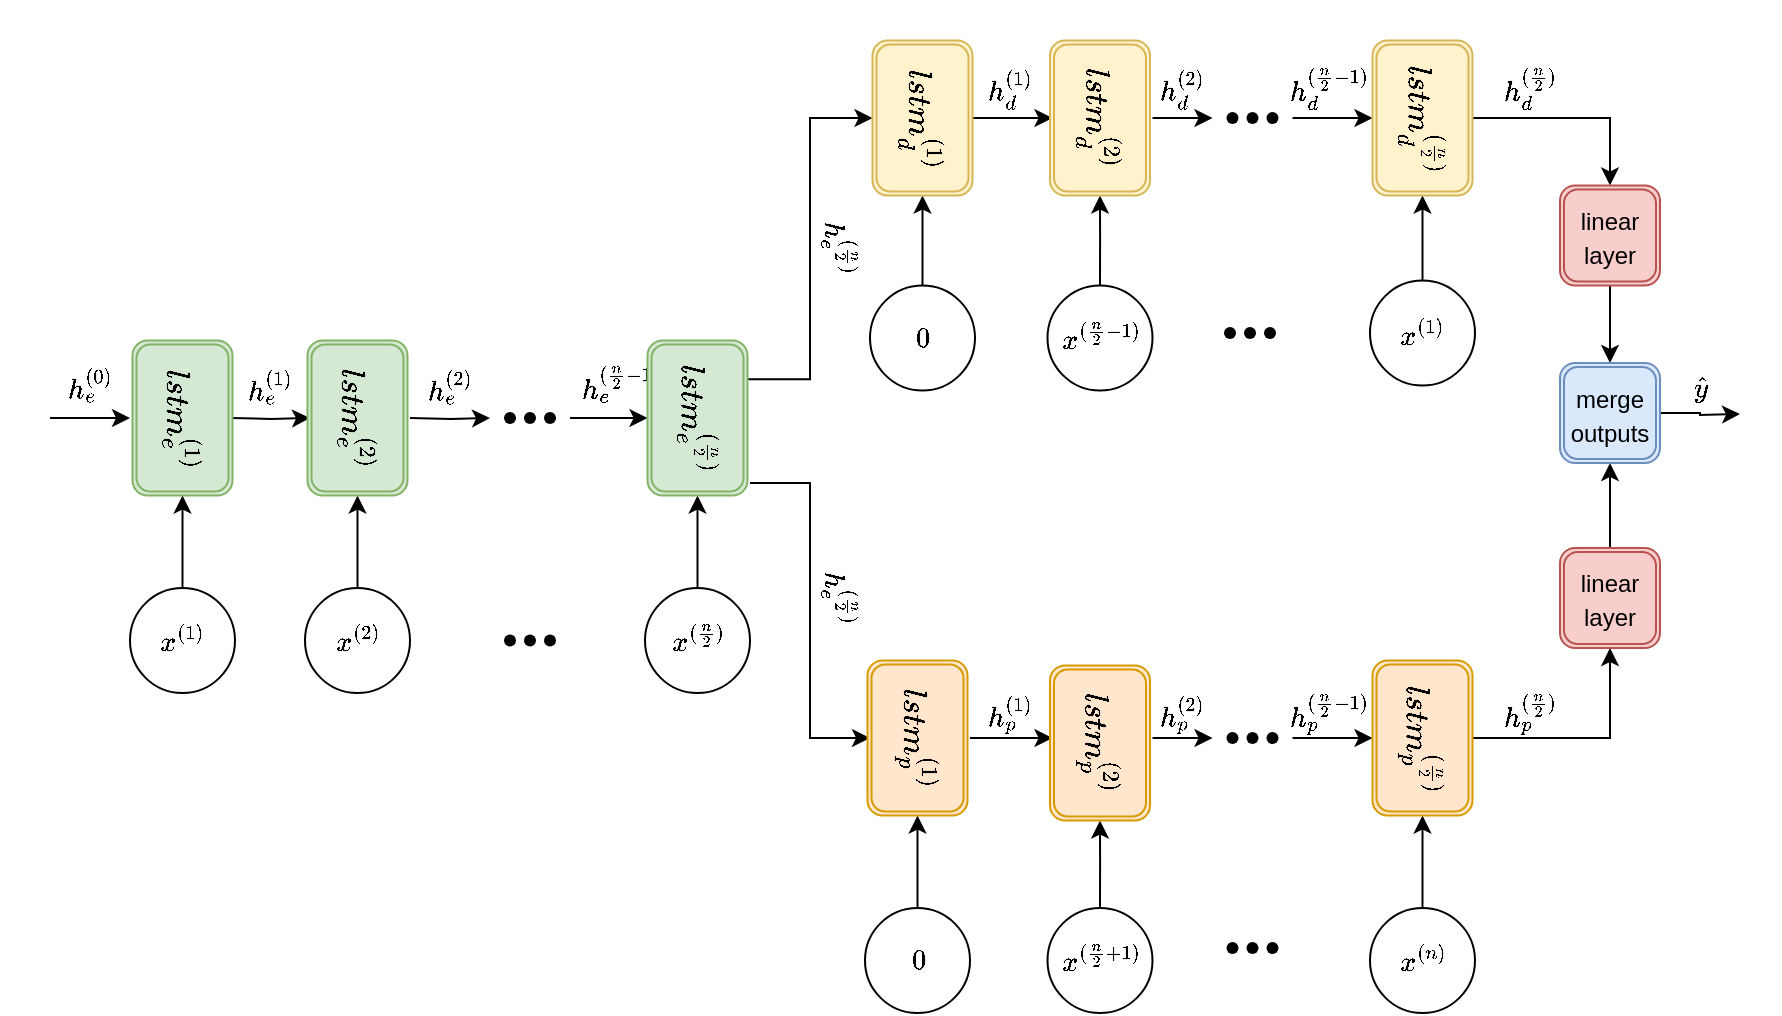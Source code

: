<mxfile version="15.8.7" type="device"><diagram id="zjCFJSom0btIpt2WAiWV" name="Page-1"><mxGraphModel dx="1663" dy="1032" grid="1" gridSize="10" guides="1" tooltips="1" connect="1" arrows="1" fold="1" page="1" pageScale="1" pageWidth="850" pageHeight="1100" math="1" shadow="0"><root><mxCell id="0"/><mxCell id="1" parent="0"/><mxCell id="WZ0lUdV46RaZVfiKzXgx-5" style="edgeStyle=orthogonalEdgeStyle;rounded=0;orthogonalLoop=1;jettySize=auto;html=1;entryX=0;entryY=0.5;entryDx=0;entryDy=0;" parent="1" edge="1"><mxGeometry relative="1" as="geometry"><mxPoint x="125" y="225" as="sourcePoint"/><mxPoint x="165" y="225" as="targetPoint"/></mxGeometry></mxCell><mxCell id="WZ0lUdV46RaZVfiKzXgx-9" style="edgeStyle=orthogonalEdgeStyle;rounded=0;orthogonalLoop=1;jettySize=auto;html=1;" parent="1" edge="1"><mxGeometry relative="1" as="geometry"><mxPoint x="255" y="225" as="targetPoint"/><mxPoint x="215" y="225" as="sourcePoint"/></mxGeometry></mxCell><mxCell id="WZ0lUdV46RaZVfiKzXgx-35" style="edgeStyle=orthogonalEdgeStyle;rounded=0;orthogonalLoop=1;jettySize=auto;html=1;exitX=1;exitY=0.75;exitDx=0;exitDy=0;entryX=0;entryY=0.5;entryDx=0;entryDy=0;" parent="1" edge="1"><mxGeometry relative="1" as="geometry"><Array as="points"><mxPoint x="415" y="258"/><mxPoint x="415" y="385"/></Array><mxPoint x="385" y="257.5" as="sourcePoint"/><mxPoint x="445" y="385" as="targetPoint"/></mxGeometry></mxCell><mxCell id="WZ0lUdV46RaZVfiKzXgx-16" style="edgeStyle=orthogonalEdgeStyle;rounded=0;orthogonalLoop=1;jettySize=auto;html=1;entryX=0;entryY=0.5;entryDx=0;entryDy=0;" parent="1" edge="1"><mxGeometry relative="1" as="geometry"><mxPoint x="495" y="75" as="sourcePoint"/><mxPoint x="536.25" y="75" as="targetPoint"/></mxGeometry></mxCell><mxCell id="WZ0lUdV46RaZVfiKzXgx-18" style="edgeStyle=orthogonalEdgeStyle;rounded=0;orthogonalLoop=1;jettySize=auto;html=1;" parent="1" edge="1"><mxGeometry relative="1" as="geometry"><mxPoint x="616.25" y="75" as="targetPoint"/><mxPoint x="586.25" y="75.0" as="sourcePoint"/></mxGeometry></mxCell><mxCell id="WZ0lUdV46RaZVfiKzXgx-21" value="" style="shape=waypoint;sketch=0;fillStyle=solid;size=6;pointerEvents=1;points=[];fillColor=none;resizable=0;rotatable=0;perimeter=centerPerimeter;snapToPoint=1;" parent="1" vertex="1"><mxGeometry x="616.25" y="55" width="40" height="40" as="geometry"/></mxCell><mxCell id="WZ0lUdV46RaZVfiKzXgx-22" value="" style="shape=waypoint;sketch=0;fillStyle=solid;size=6;pointerEvents=1;points=[];fillColor=none;resizable=0;rotatable=0;perimeter=centerPerimeter;snapToPoint=1;" parent="1" vertex="1"><mxGeometry x="606.25" y="55" width="40" height="40" as="geometry"/></mxCell><mxCell id="WZ0lUdV46RaZVfiKzXgx-23" value="" style="shape=waypoint;sketch=0;fillStyle=solid;size=6;pointerEvents=1;points=[];fillColor=none;resizable=0;rotatable=0;perimeter=centerPerimeter;snapToPoint=1;" parent="1" vertex="1"><mxGeometry x="626.25" y="55" width="40" height="40" as="geometry"/></mxCell><mxCell id="WZ0lUdV46RaZVfiKzXgx-24" value="" style="endArrow=classic;html=1;rounded=0;entryX=0;entryY=0.5;entryDx=0;entryDy=0;" parent="1" edge="1"><mxGeometry width="50" height="50" relative="1" as="geometry"><mxPoint x="656.25" y="75" as="sourcePoint"/><mxPoint x="696.25" y="75" as="targetPoint"/></mxGeometry></mxCell><mxCell id="WZ0lUdV46RaZVfiKzXgx-25" style="edgeStyle=orthogonalEdgeStyle;rounded=0;orthogonalLoop=1;jettySize=auto;html=1;entryX=0;entryY=0.5;entryDx=0;entryDy=0;" parent="1" edge="1"><mxGeometry relative="1" as="geometry"><mxPoint x="495" y="385" as="sourcePoint"/><mxPoint x="536.25" y="385" as="targetPoint"/></mxGeometry></mxCell><mxCell id="WZ0lUdV46RaZVfiKzXgx-27" style="edgeStyle=orthogonalEdgeStyle;rounded=0;orthogonalLoop=1;jettySize=auto;html=1;" parent="1" edge="1"><mxGeometry relative="1" as="geometry"><mxPoint x="616.25" y="385" as="targetPoint"/><mxPoint x="586.25" y="385.0" as="sourcePoint"/></mxGeometry></mxCell><mxCell id="WZ0lUdV46RaZVfiKzXgx-33" value="" style="endArrow=classic;html=1;rounded=0;entryX=0;entryY=0.5;entryDx=0;entryDy=0;" parent="1" edge="1"><mxGeometry width="50" height="50" relative="1" as="geometry"><mxPoint x="656.25" y="385" as="sourcePoint"/><mxPoint x="696.25" y="385" as="targetPoint"/></mxGeometry></mxCell><mxCell id="WZ0lUdV46RaZVfiKzXgx-39" value="" style="shape=waypoint;sketch=0;fillStyle=solid;size=6;pointerEvents=1;points=[];fillColor=none;resizable=0;rotatable=0;perimeter=centerPerimeter;snapToPoint=1;" parent="1" vertex="1"><mxGeometry x="616.25" y="365" width="40" height="40" as="geometry"/></mxCell><mxCell id="WZ0lUdV46RaZVfiKzXgx-40" value="" style="shape=waypoint;sketch=0;fillStyle=solid;size=6;pointerEvents=1;points=[];fillColor=none;resizable=0;rotatable=0;perimeter=centerPerimeter;snapToPoint=1;" parent="1" vertex="1"><mxGeometry x="606.25" y="365" width="40" height="40" as="geometry"/></mxCell><mxCell id="WZ0lUdV46RaZVfiKzXgx-41" value="" style="shape=waypoint;sketch=0;fillStyle=solid;size=6;pointerEvents=1;points=[];fillColor=none;resizable=0;rotatable=0;perimeter=centerPerimeter;snapToPoint=1;" parent="1" vertex="1"><mxGeometry x="626.25" y="365" width="40" height="40" as="geometry"/></mxCell><mxCell id="WZ0lUdV46RaZVfiKzXgx-42" value="" style="shape=waypoint;sketch=0;fillStyle=solid;size=6;pointerEvents=1;points=[];fillColor=none;resizable=0;rotatable=0;perimeter=centerPerimeter;snapToPoint=1;" parent="1" vertex="1"><mxGeometry x="255" y="205" width="40" height="40" as="geometry"/></mxCell><mxCell id="WZ0lUdV46RaZVfiKzXgx-43" value="" style="shape=waypoint;sketch=0;fillStyle=solid;size=6;pointerEvents=1;points=[];fillColor=none;resizable=0;rotatable=0;perimeter=centerPerimeter;snapToPoint=1;" parent="1" vertex="1"><mxGeometry x="245" y="205" width="40" height="40" as="geometry"/></mxCell><mxCell id="WZ0lUdV46RaZVfiKzXgx-44" value="" style="shape=waypoint;sketch=0;fillStyle=solid;size=6;pointerEvents=1;points=[];fillColor=none;resizable=0;rotatable=0;perimeter=centerPerimeter;snapToPoint=1;" parent="1" vertex="1"><mxGeometry x="265" y="205" width="40" height="40" as="geometry"/></mxCell><mxCell id="WZ0lUdV46RaZVfiKzXgx-49" value="" style="endArrow=classic;html=1;rounded=0;entryX=0.5;entryY=1;entryDx=0;entryDy=0;" parent="1" target="ZE0gQg2M1PF35yXWT0rS-3" edge="1"><mxGeometry width="50" height="50" relative="1" as="geometry"><mxPoint x="295" y="225" as="sourcePoint"/><mxPoint x="335" y="225" as="targetPoint"/></mxGeometry></mxCell><mxCell id="WZ0lUdV46RaZVfiKzXgx-50" value="" style="endArrow=classic;html=1;rounded=0;entryX=0;entryY=0.5;entryDx=0;entryDy=0;" parent="1" edge="1"><mxGeometry width="50" height="50" relative="1" as="geometry"><mxPoint x="35" y="225" as="sourcePoint"/><mxPoint x="75" y="225" as="targetPoint"/></mxGeometry></mxCell><mxCell id="WZ0lUdV46RaZVfiKzXgx-51" value="$$h_e^{(0)}$$" style="text;html=1;align=center;verticalAlign=middle;resizable=0;points=[];autosize=1;strokeColor=none;fillColor=none;" parent="1" vertex="1"><mxGeometry x="10" y="198.75" width="90" height="20" as="geometry"/></mxCell><mxCell id="WZ0lUdV46RaZVfiKzXgx-71" value="" style="shape=waypoint;sketch=0;fillStyle=solid;size=6;pointerEvents=1;points=[];fillColor=none;resizable=0;rotatable=0;perimeter=centerPerimeter;snapToPoint=1;" parent="1" vertex="1"><mxGeometry x="615" y="162.5" width="40" height="40" as="geometry"/></mxCell><mxCell id="WZ0lUdV46RaZVfiKzXgx-72" value="" style="shape=waypoint;sketch=0;fillStyle=solid;size=6;pointerEvents=1;points=[];fillColor=none;resizable=0;rotatable=0;perimeter=centerPerimeter;snapToPoint=1;" parent="1" vertex="1"><mxGeometry x="605" y="162.5" width="40" height="40" as="geometry"/></mxCell><mxCell id="WZ0lUdV46RaZVfiKzXgx-73" value="" style="shape=waypoint;sketch=0;fillStyle=solid;size=6;pointerEvents=1;points=[];fillColor=none;resizable=0;rotatable=0;perimeter=centerPerimeter;snapToPoint=1;" parent="1" vertex="1"><mxGeometry x="625" y="162.5" width="40" height="40" as="geometry"/></mxCell><mxCell id="WZ0lUdV46RaZVfiKzXgx-74" value="" style="shape=waypoint;sketch=0;fillStyle=solid;size=6;pointerEvents=1;points=[];fillColor=none;resizable=0;rotatable=0;perimeter=centerPerimeter;snapToPoint=1;" parent="1" vertex="1"><mxGeometry x="616.25" y="470" width="40" height="40" as="geometry"/></mxCell><mxCell id="WZ0lUdV46RaZVfiKzXgx-75" value="" style="shape=waypoint;sketch=0;fillStyle=solid;size=6;pointerEvents=1;points=[];fillColor=none;resizable=0;rotatable=0;perimeter=centerPerimeter;snapToPoint=1;" parent="1" vertex="1"><mxGeometry x="606.25" y="470" width="40" height="40" as="geometry"/></mxCell><mxCell id="WZ0lUdV46RaZVfiKzXgx-76" value="" style="shape=waypoint;sketch=0;fillStyle=solid;size=6;pointerEvents=1;points=[];fillColor=none;resizable=0;rotatable=0;perimeter=centerPerimeter;snapToPoint=1;" parent="1" vertex="1"><mxGeometry x="626.25" y="470" width="40" height="40" as="geometry"/></mxCell><mxCell id="WZ0lUdV46RaZVfiKzXgx-77" value="" style="shape=waypoint;sketch=0;fillStyle=solid;size=6;pointerEvents=1;points=[];fillColor=none;resizable=0;rotatable=0;perimeter=centerPerimeter;snapToPoint=1;" parent="1" vertex="1"><mxGeometry x="255" y="316.25" width="40" height="40" as="geometry"/></mxCell><mxCell id="WZ0lUdV46RaZVfiKzXgx-78" value="" style="shape=waypoint;sketch=0;fillStyle=solid;size=6;pointerEvents=1;points=[];fillColor=none;resizable=0;rotatable=0;perimeter=centerPerimeter;snapToPoint=1;" parent="1" vertex="1"><mxGeometry x="245" y="316.25" width="40" height="40" as="geometry"/></mxCell><mxCell id="WZ0lUdV46RaZVfiKzXgx-79" value="" style="shape=waypoint;sketch=0;fillStyle=solid;size=6;pointerEvents=1;points=[];fillColor=none;resizable=0;rotatable=0;perimeter=centerPerimeter;snapToPoint=1;" parent="1" vertex="1"><mxGeometry x="265" y="316.25" width="40" height="40" as="geometry"/></mxCell><mxCell id="WZ0lUdV46RaZVfiKzXgx-82" value="$$h_e^{(\frac{n}{2})}$$" style="text;html=1;align=center;verticalAlign=middle;resizable=0;points=[];autosize=1;strokeColor=none;fillColor=none;rotation=90;" parent="1" vertex="1"><mxGeometry x="360" y="130" width="140" height="20" as="geometry"/></mxCell><mxCell id="ZE0gQg2M1PF35yXWT0rS-12" style="edgeStyle=orthogonalEdgeStyle;rounded=0;orthogonalLoop=1;jettySize=auto;html=1;entryX=1;entryY=0.5;entryDx=0;entryDy=0;fontSize=13;strokeWidth=1;" edge="1" parent="1" source="WZ0lUdV46RaZVfiKzXgx-90" target="ZE0gQg2M1PF35yXWT0rS-9"><mxGeometry relative="1" as="geometry"/></mxCell><mxCell id="WZ0lUdV46RaZVfiKzXgx-90" value="$$x^{(\frac{n}{2}-1)}$$" style="ellipse;whiteSpace=wrap;html=1;aspect=fixed;" parent="1" vertex="1"><mxGeometry x="533.75" y="158.75" width="52.5" height="52.5" as="geometry"/></mxCell><mxCell id="ZE0gQg2M1PF35yXWT0rS-11" style="edgeStyle=orthogonalEdgeStyle;rounded=0;orthogonalLoop=1;jettySize=auto;html=1;entryX=1;entryY=0.5;entryDx=0;entryDy=0;fontSize=13;strokeWidth=1;" edge="1" parent="1" source="WZ0lUdV46RaZVfiKzXgx-91" target="ZE0gQg2M1PF35yXWT0rS-7"><mxGeometry relative="1" as="geometry"/></mxCell><mxCell id="WZ0lUdV46RaZVfiKzXgx-91" value="$$0$$" style="ellipse;whiteSpace=wrap;html=1;aspect=fixed;" parent="1" vertex="1"><mxGeometry x="445" y="158.75" width="52.5" height="52.5" as="geometry"/></mxCell><mxCell id="ZE0gQg2M1PF35yXWT0rS-17" style="edgeStyle=orthogonalEdgeStyle;rounded=0;orthogonalLoop=1;jettySize=auto;html=1;exitX=0.5;exitY=0;exitDx=0;exitDy=0;entryX=1;entryY=0.5;entryDx=0;entryDy=0;fontSize=14;strokeWidth=1;" edge="1" parent="1" source="WZ0lUdV46RaZVfiKzXgx-92" target="ZE0gQg2M1PF35yXWT0rS-14"><mxGeometry relative="1" as="geometry"/></mxCell><mxCell id="WZ0lUdV46RaZVfiKzXgx-92" value="$$0$$" style="ellipse;whiteSpace=wrap;html=1;aspect=fixed;" parent="1" vertex="1"><mxGeometry x="442.5" y="470" width="52.5" height="52.5" as="geometry"/></mxCell><mxCell id="ZE0gQg2M1PF35yXWT0rS-18" style="edgeStyle=orthogonalEdgeStyle;rounded=0;orthogonalLoop=1;jettySize=auto;html=1;entryX=1;entryY=0.5;entryDx=0;entryDy=0;fontSize=14;strokeWidth=1;" edge="1" parent="1" source="WZ0lUdV46RaZVfiKzXgx-94" target="ZE0gQg2M1PF35yXWT0rS-15"><mxGeometry relative="1" as="geometry"/></mxCell><mxCell id="WZ0lUdV46RaZVfiKzXgx-94" value="$$x^{(\frac{n}{2}+1)}$$" style="ellipse;whiteSpace=wrap;html=1;aspect=fixed;" parent="1" vertex="1"><mxGeometry x="533.75" y="470" width="52.5" height="52.5" as="geometry"/></mxCell><mxCell id="ZE0gQg2M1PF35yXWT0rS-13" style="edgeStyle=orthogonalEdgeStyle;rounded=0;orthogonalLoop=1;jettySize=auto;html=1;entryX=1;entryY=0.5;entryDx=0;entryDy=0;fontSize=13;strokeWidth=1;" edge="1" parent="1" source="WZ0lUdV46RaZVfiKzXgx-96" target="ZE0gQg2M1PF35yXWT0rS-10"><mxGeometry relative="1" as="geometry"/></mxCell><mxCell id="WZ0lUdV46RaZVfiKzXgx-96" value="$$x^{(1)}$$" style="ellipse;whiteSpace=wrap;html=1;aspect=fixed;" parent="1" vertex="1"><mxGeometry x="695" y="156.25" width="52.5" height="52.5" as="geometry"/></mxCell><mxCell id="ZE0gQg2M1PF35yXWT0rS-19" style="edgeStyle=orthogonalEdgeStyle;rounded=0;orthogonalLoop=1;jettySize=auto;html=1;entryX=1;entryY=0.5;entryDx=0;entryDy=0;fontSize=14;strokeWidth=1;" edge="1" parent="1" source="WZ0lUdV46RaZVfiKzXgx-98" target="ZE0gQg2M1PF35yXWT0rS-16"><mxGeometry relative="1" as="geometry"/></mxCell><mxCell id="WZ0lUdV46RaZVfiKzXgx-98" value="$$x^{(n)}$$" style="ellipse;whiteSpace=wrap;html=1;aspect=fixed;" parent="1" vertex="1"><mxGeometry x="695" y="470" width="52.5" height="52.5" as="geometry"/></mxCell><mxCell id="ZE0gQg2M1PF35yXWT0rS-6" style="edgeStyle=orthogonalEdgeStyle;rounded=0;orthogonalLoop=1;jettySize=auto;html=1;exitX=0.5;exitY=0;exitDx=0;exitDy=0;entryX=1;entryY=0.5;entryDx=0;entryDy=0;fontSize=13;strokeWidth=1;" edge="1" parent="1" source="WZ0lUdV46RaZVfiKzXgx-99" target="ZE0gQg2M1PF35yXWT0rS-1"><mxGeometry relative="1" as="geometry"/></mxCell><mxCell id="WZ0lUdV46RaZVfiKzXgx-99" value="$$x^{(1)}$$" style="ellipse;whiteSpace=wrap;html=1;aspect=fixed;fontStyle=0" parent="1" vertex="1"><mxGeometry x="75" y="310" width="52.5" height="52.5" as="geometry"/></mxCell><mxCell id="ZE0gQg2M1PF35yXWT0rS-5" style="edgeStyle=orthogonalEdgeStyle;rounded=0;orthogonalLoop=1;jettySize=auto;html=1;exitX=0.5;exitY=0;exitDx=0;exitDy=0;entryX=1;entryY=0.5;entryDx=0;entryDy=0;fontSize=13;strokeWidth=1;" edge="1" parent="1" source="WZ0lUdV46RaZVfiKzXgx-100" target="ZE0gQg2M1PF35yXWT0rS-2"><mxGeometry relative="1" as="geometry"/></mxCell><mxCell id="WZ0lUdV46RaZVfiKzXgx-100" value="$$x^{(2)}$$" style="ellipse;whiteSpace=wrap;html=1;aspect=fixed;" parent="1" vertex="1"><mxGeometry x="162.5" y="310" width="52.5" height="52.5" as="geometry"/></mxCell><mxCell id="ZE0gQg2M1PF35yXWT0rS-4" style="edgeStyle=orthogonalEdgeStyle;rounded=0;orthogonalLoop=1;jettySize=auto;html=1;exitX=0.5;exitY=0;exitDx=0;exitDy=0;entryX=1;entryY=0.5;entryDx=0;entryDy=0;fontSize=13;strokeWidth=1;" edge="1" parent="1" source="WZ0lUdV46RaZVfiKzXgx-101" target="ZE0gQg2M1PF35yXWT0rS-3"><mxGeometry relative="1" as="geometry"/></mxCell><mxCell id="WZ0lUdV46RaZVfiKzXgx-101" value="$$x^{(\frac{n}{2})}$$" style="ellipse;whiteSpace=wrap;html=1;aspect=fixed;" parent="1" vertex="1"><mxGeometry x="332.5" y="310" width="52.5" height="52.5" as="geometry"/></mxCell><mxCell id="WZ0lUdV46RaZVfiKzXgx-103" value="$$h_e^{(\frac{n}{2})}$$" style="text;html=1;align=center;verticalAlign=middle;resizable=0;points=[];autosize=1;strokeColor=none;fillColor=none;rotation=90;" parent="1" vertex="1"><mxGeometry x="360" y="305" width="140" height="20" as="geometry"/></mxCell><mxCell id="WZ0lUdV46RaZVfiKzXgx-104" value="$$h_e^{(1)}$$" style="text;html=1;align=center;verticalAlign=middle;resizable=0;points=[];autosize=1;strokeColor=none;fillColor=none;" parent="1" vertex="1"><mxGeometry x="100" y="200" width="90" height="20" as="geometry"/></mxCell><mxCell id="WZ0lUdV46RaZVfiKzXgx-105" value="$$h_e^{(2)}$$" style="text;html=1;align=center;verticalAlign=middle;resizable=0;points=[];autosize=1;strokeColor=none;fillColor=none;" parent="1" vertex="1"><mxGeometry x="190" y="200" width="90" height="20" as="geometry"/></mxCell><mxCell id="WZ0lUdV46RaZVfiKzXgx-106" value="$$h_e^{(\frac{n}{2}-1)}$$" style="text;html=1;align=center;verticalAlign=middle;resizable=0;points=[];autosize=1;strokeColor=none;fillColor=none;" parent="1" vertex="1"><mxGeometry x="245" y="197.5" width="150" height="20" as="geometry"/></mxCell><mxCell id="WZ0lUdV46RaZVfiKzXgx-107" value="$$h_d^{(1)}$$" style="text;html=1;align=center;verticalAlign=middle;resizable=0;points=[];autosize=1;strokeColor=none;fillColor=none;" parent="1" vertex="1"><mxGeometry x="470" y="50" width="90" height="20" as="geometry"/></mxCell><mxCell id="WZ0lUdV46RaZVfiKzXgx-108" value="$$h_d^{(2)}$$" style="text;html=1;align=center;verticalAlign=middle;resizable=0;points=[];autosize=1;strokeColor=none;fillColor=none;" parent="1" vertex="1"><mxGeometry x="556.25" y="50" width="90" height="20" as="geometry"/></mxCell><mxCell id="WZ0lUdV46RaZVfiKzXgx-109" value="$$h_d^{(\frac{n}{2}-1)}$$" style="text;html=1;align=center;verticalAlign=middle;resizable=0;points=[];autosize=1;strokeColor=none;fillColor=none;" parent="1" vertex="1"><mxGeometry x="598.75" y="50" width="150" height="20" as="geometry"/></mxCell><mxCell id="WZ0lUdV46RaZVfiKzXgx-110" value="$$h_p^{(1)}$$" style="text;html=1;align=center;verticalAlign=middle;resizable=0;points=[];autosize=1;strokeColor=none;fillColor=none;" parent="1" vertex="1"><mxGeometry x="470" y="362.5" width="90" height="20" as="geometry"/></mxCell><mxCell id="WZ0lUdV46RaZVfiKzXgx-111" value="$$h_p^{(2)}$$" style="text;html=1;align=center;verticalAlign=middle;resizable=0;points=[];autosize=1;strokeColor=none;fillColor=none;" parent="1" vertex="1"><mxGeometry x="556.25" y="362.5" width="90" height="20" as="geometry"/></mxCell><mxCell id="WZ0lUdV46RaZVfiKzXgx-112" value="$$h_p^{(\frac{n}{2}-1)}$$" style="text;html=1;align=center;verticalAlign=middle;resizable=0;points=[];autosize=1;strokeColor=none;fillColor=none;" parent="1" vertex="1"><mxGeometry x="598.75" y="362.5" width="150" height="20" as="geometry"/></mxCell><mxCell id="WZ0lUdV46RaZVfiKzXgx-113" value="$$h_d^{(\frac{n}{2})}$$" style="text;html=1;align=center;verticalAlign=middle;resizable=0;points=[];autosize=1;strokeColor=none;fillColor=none;" parent="1" vertex="1"><mxGeometry x="705" y="50" width="140" height="20" as="geometry"/></mxCell><mxCell id="WZ0lUdV46RaZVfiKzXgx-114" value="$$h_p^{(\frac{n}{2})}$$" style="text;html=1;align=center;verticalAlign=middle;resizable=0;points=[];autosize=1;strokeColor=none;fillColor=none;" parent="1" vertex="1"><mxGeometry x="705" y="362.5" width="140" height="20" as="geometry"/></mxCell><mxCell id="WZ0lUdV46RaZVfiKzXgx-122" value="$$\hat{y}$$" style="text;html=1;align=center;verticalAlign=middle;resizable=0;points=[];autosize=1;strokeColor=none;fillColor=none;" parent="1" vertex="1"><mxGeometry x="820" y="200" width="80" height="20" as="geometry"/></mxCell><mxCell id="ZE0gQg2M1PF35yXWT0rS-1" value="&lt;font style=&quot;font-size: 14px&quot;&gt;$$lstm_e^{(1)}$$&lt;/font&gt;" style="shape=ext;double=1;rounded=1;whiteSpace=wrap;html=1;strokeWidth=1;rotation=90;fillColor=#d5e8d4;strokeColor=#82b366;" vertex="1" parent="1"><mxGeometry x="62.5" y="200" width="77.5" height="50" as="geometry"/></mxCell><mxCell id="ZE0gQg2M1PF35yXWT0rS-2" value="&lt;font style=&quot;font-size: 14px&quot;&gt;$$lstm_e^{(2)}$$&lt;/font&gt;" style="shape=ext;double=1;rounded=1;whiteSpace=wrap;html=1;strokeWidth=1;rotation=90;fillColor=#d5e8d4;strokeColor=#82b366;" vertex="1" parent="1"><mxGeometry x="150" y="200" width="77.5" height="50" as="geometry"/></mxCell><mxCell id="ZE0gQg2M1PF35yXWT0rS-8" style="edgeStyle=orthogonalEdgeStyle;rounded=0;orthogonalLoop=1;jettySize=auto;html=1;exitX=0.25;exitY=0;exitDx=0;exitDy=0;entryX=0.5;entryY=1;entryDx=0;entryDy=0;fontSize=13;strokeWidth=1;" edge="1" parent="1" source="ZE0gQg2M1PF35yXWT0rS-3" target="ZE0gQg2M1PF35yXWT0rS-7"><mxGeometry relative="1" as="geometry"/></mxCell><mxCell id="ZE0gQg2M1PF35yXWT0rS-3" value="&lt;font style=&quot;font-size: 14px&quot;&gt;$$lstm_e^{(\frac{n}{2})}$$&lt;/font&gt;" style="shape=ext;double=1;rounded=1;whiteSpace=wrap;html=1;strokeWidth=1;rotation=90;fillColor=#d5e8d4;strokeColor=#82b366;" vertex="1" parent="1"><mxGeometry x="320" y="200" width="77.5" height="50" as="geometry"/></mxCell><mxCell id="ZE0gQg2M1PF35yXWT0rS-7" value="&lt;font style=&quot;font-size: 14px&quot;&gt;$$lstm_d^{(1)}$$&lt;/font&gt;" style="shape=ext;double=1;rounded=1;whiteSpace=wrap;html=1;strokeWidth=1;rotation=90;fillColor=#fff2cc;strokeColor=#d6b656;" vertex="1" parent="1"><mxGeometry x="432.5" y="50" width="77.5" height="50" as="geometry"/></mxCell><mxCell id="ZE0gQg2M1PF35yXWT0rS-9" value="&lt;font style=&quot;font-size: 14px&quot;&gt;$$lstm_d^{(2)}$$&lt;/font&gt;" style="shape=ext;double=1;rounded=1;whiteSpace=wrap;html=1;strokeWidth=1;rotation=90;fillColor=#fff2cc;strokeColor=#d6b656;" vertex="1" parent="1"><mxGeometry x="521.25" y="50" width="77.5" height="50" as="geometry"/></mxCell><mxCell id="ZE0gQg2M1PF35yXWT0rS-21" style="edgeStyle=orthogonalEdgeStyle;rounded=0;orthogonalLoop=1;jettySize=auto;html=1;entryX=0.5;entryY=0;entryDx=0;entryDy=0;fontSize=14;strokeWidth=1;" edge="1" parent="1" source="ZE0gQg2M1PF35yXWT0rS-10" target="ZE0gQg2M1PF35yXWT0rS-20"><mxGeometry relative="1" as="geometry"/></mxCell><mxCell id="ZE0gQg2M1PF35yXWT0rS-10" value="&lt;font style=&quot;font-size: 14px&quot;&gt;$$lstm_d^{(\frac{n}{2})}$$&lt;/font&gt;" style="shape=ext;double=1;rounded=1;whiteSpace=wrap;html=1;strokeWidth=1;rotation=90;fillColor=#fff2cc;strokeColor=#d6b656;" vertex="1" parent="1"><mxGeometry x="682.5" y="50" width="77.5" height="50" as="geometry"/></mxCell><mxCell id="ZE0gQg2M1PF35yXWT0rS-14" value="&lt;font style=&quot;font-size: 14px&quot;&gt;$$lstm_p^{(1)}$$&lt;/font&gt;" style="shape=ext;double=1;rounded=1;whiteSpace=wrap;html=1;strokeWidth=1;rotation=90;fillColor=#ffe6cc;strokeColor=#d79b00;" vertex="1" parent="1"><mxGeometry x="430" y="360" width="77.5" height="50" as="geometry"/></mxCell><mxCell id="ZE0gQg2M1PF35yXWT0rS-15" value="&lt;font style=&quot;font-size: 14px&quot;&gt;$$lstm_p^{(2)}$$&lt;/font&gt;" style="shape=ext;double=1;rounded=1;whiteSpace=wrap;html=1;strokeWidth=1;rotation=90;fillColor=#ffe6cc;strokeColor=#d79b00;" vertex="1" parent="1"><mxGeometry x="521.25" y="362.5" width="77.5" height="50" as="geometry"/></mxCell><mxCell id="ZE0gQg2M1PF35yXWT0rS-23" style="edgeStyle=orthogonalEdgeStyle;rounded=0;orthogonalLoop=1;jettySize=auto;html=1;entryX=0.5;entryY=1;entryDx=0;entryDy=0;fontSize=14;strokeWidth=1;" edge="1" parent="1" source="ZE0gQg2M1PF35yXWT0rS-16" target="ZE0gQg2M1PF35yXWT0rS-22"><mxGeometry relative="1" as="geometry"/></mxCell><mxCell id="ZE0gQg2M1PF35yXWT0rS-16" value="&lt;font style=&quot;font-size: 14px&quot;&gt;$$lstm_p^{(\frac{n}{2})}$$&lt;/font&gt;" style="shape=ext;double=1;rounded=1;whiteSpace=wrap;html=1;strokeWidth=1;rotation=90;fillColor=#ffe6cc;strokeColor=#d79b00;" vertex="1" parent="1"><mxGeometry x="682.5" y="360" width="77.5" height="50" as="geometry"/></mxCell><mxCell id="ZE0gQg2M1PF35yXWT0rS-25" style="edgeStyle=orthogonalEdgeStyle;rounded=0;orthogonalLoop=1;jettySize=auto;html=1;exitX=0.5;exitY=1;exitDx=0;exitDy=0;entryX=0.5;entryY=0;entryDx=0;entryDy=0;fontSize=14;strokeWidth=1;" edge="1" parent="1" source="ZE0gQg2M1PF35yXWT0rS-20" target="ZE0gQg2M1PF35yXWT0rS-24"><mxGeometry relative="1" as="geometry"/></mxCell><mxCell id="ZE0gQg2M1PF35yXWT0rS-20" value="&lt;font style=&quot;font-size: 12px&quot;&gt;linear&lt;br&gt;layer&lt;/font&gt;" style="shape=ext;double=1;rounded=1;whiteSpace=wrap;html=1;fontSize=14;strokeWidth=1;fillColor=#f8cecc;strokeColor=#b85450;" vertex="1" parent="1"><mxGeometry x="790" y="108.75" width="50" height="50" as="geometry"/></mxCell><mxCell id="ZE0gQg2M1PF35yXWT0rS-26" style="edgeStyle=orthogonalEdgeStyle;rounded=0;orthogonalLoop=1;jettySize=auto;html=1;fontSize=14;strokeWidth=1;" edge="1" parent="1" source="ZE0gQg2M1PF35yXWT0rS-22" target="ZE0gQg2M1PF35yXWT0rS-24"><mxGeometry relative="1" as="geometry"/></mxCell><mxCell id="ZE0gQg2M1PF35yXWT0rS-22" value="&lt;font style=&quot;font-size: 12px&quot;&gt;&lt;span&gt;linear&lt;/span&gt;&lt;br&gt;&lt;span&gt;layer&lt;/span&gt;&lt;/font&gt;" style="shape=ext;double=1;rounded=1;whiteSpace=wrap;html=1;fontSize=14;strokeWidth=1;fillColor=#f8cecc;strokeColor=#b85450;" vertex="1" parent="1"><mxGeometry x="790" y="290" width="50" height="50" as="geometry"/></mxCell><mxCell id="ZE0gQg2M1PF35yXWT0rS-27" style="edgeStyle=orthogonalEdgeStyle;rounded=0;orthogonalLoop=1;jettySize=auto;html=1;fontSize=14;strokeWidth=1;" edge="1" parent="1" source="ZE0gQg2M1PF35yXWT0rS-24"><mxGeometry relative="1" as="geometry"><mxPoint x="880" y="223" as="targetPoint"/></mxGeometry></mxCell><mxCell id="ZE0gQg2M1PF35yXWT0rS-24" value="&lt;font style=&quot;font-size: 12px&quot;&gt;merge&lt;br&gt;outputs&lt;/font&gt;" style="shape=ext;double=1;rounded=1;whiteSpace=wrap;html=1;fontSize=14;strokeWidth=1;fillColor=#dae8fc;strokeColor=#6c8ebf;" vertex="1" parent="1"><mxGeometry x="790" y="197.5" width="50" height="50" as="geometry"/></mxCell></root></mxGraphModel></diagram></mxfile>